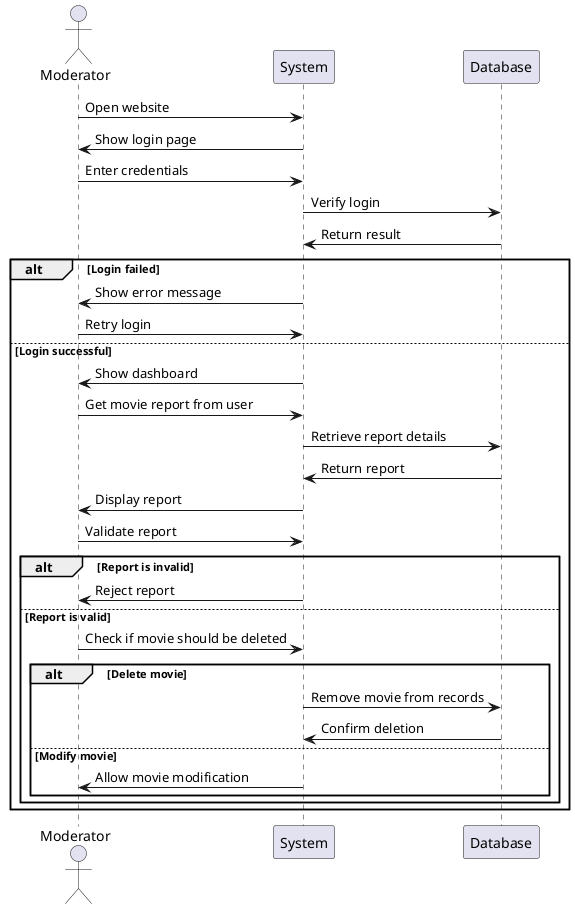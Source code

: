 @startuml

actor Moderator
participant System
participant Database

Moderator -> System: Open website
System -> Moderator: Show login page
Moderator -> System: Enter credentials
System -> Database: Verify login
Database -> System: Return result
alt Login failed
    System -> Moderator: Show error message
    Moderator -> System: Retry login
else Login successful
    System -> Moderator: Show dashboard
    Moderator -> System: Get movie report from user
    System -> Database: Retrieve report details
    Database -> System: Return report
    System -> Moderator: Display report
    
    Moderator -> System: Validate report
    alt Report is invalid
        System -> Moderator: Reject report
    else Report is valid
        Moderator -> System: Check if movie should be deleted
        alt Delete movie
            System -> Database: Remove movie from records
            Database -> System: Confirm deletion
        else Modify movie
            System -> Moderator: Allow movie modification
        end
    end
end

@enduml